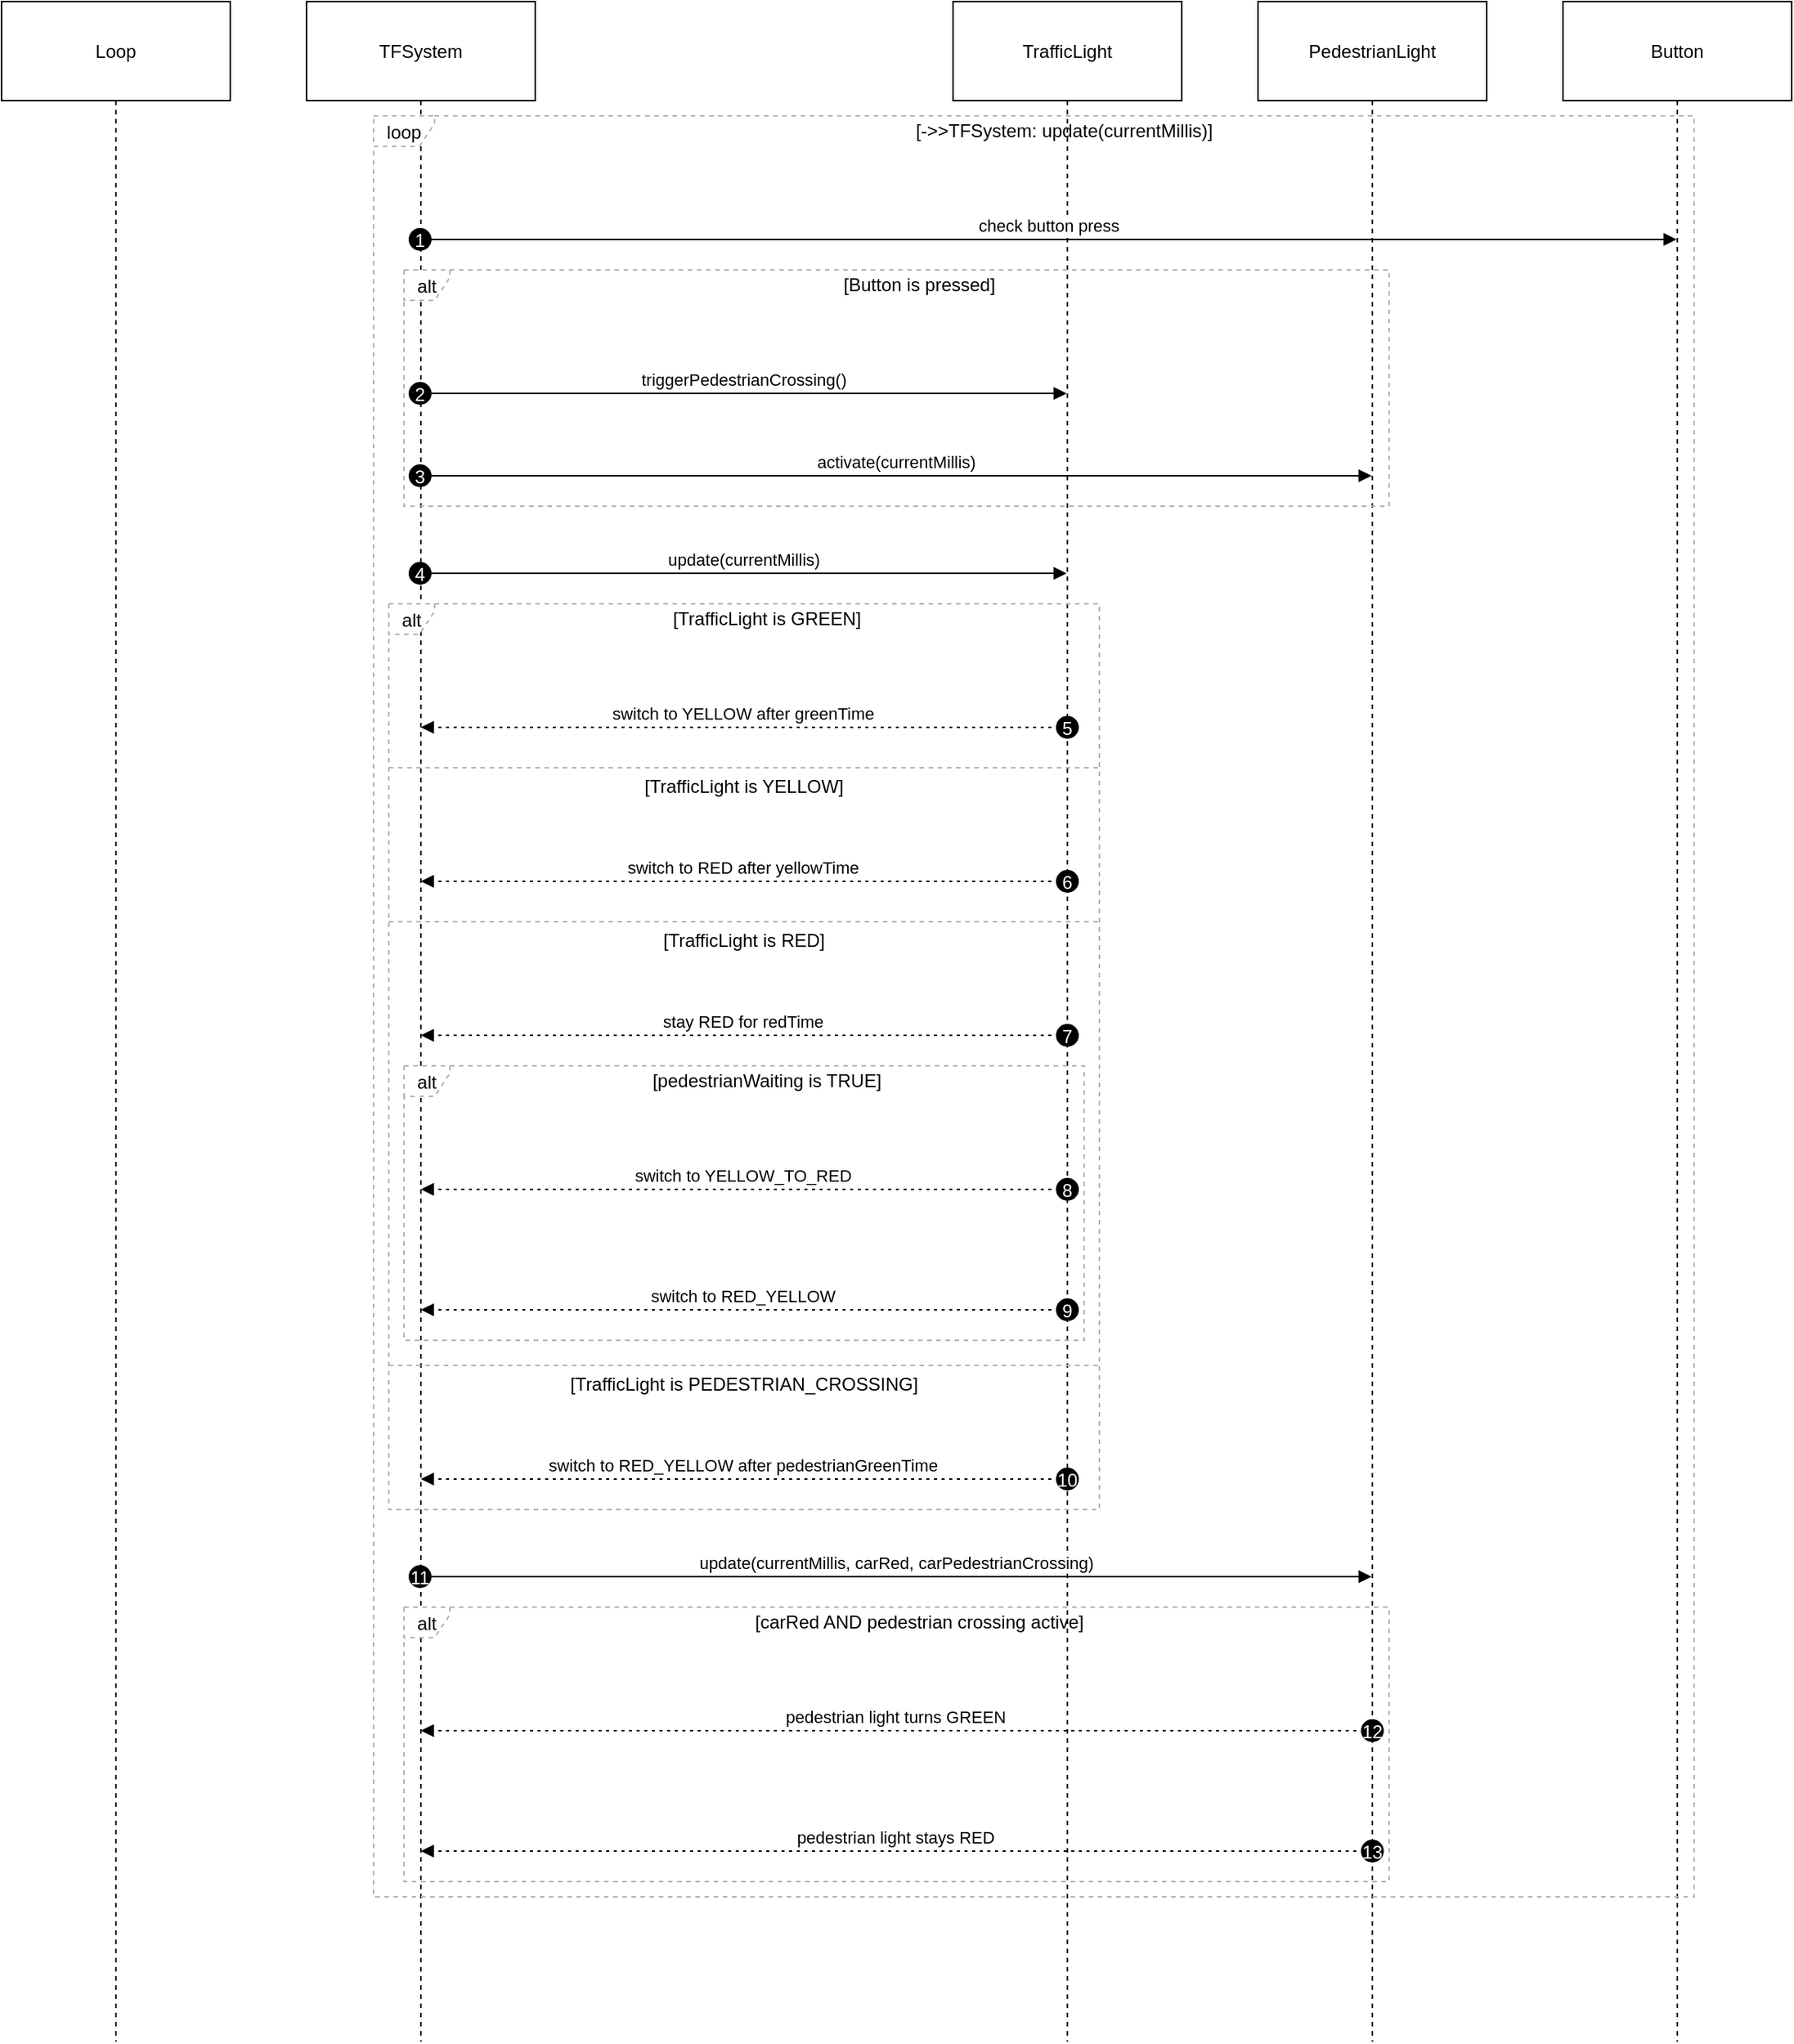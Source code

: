 <mxfile version="24.7.17">
  <diagram name="Page-1" id="tkJjVmH3Jp1mmXQV8iUa">
    <mxGraphModel dx="1050" dy="-639" grid="1" gridSize="10" guides="1" tooltips="1" connect="1" arrows="1" fold="1" page="1" pageScale="1" pageWidth="827" pageHeight="1169" math="0" shadow="0">
      <root>
        <mxCell id="0" />
        <mxCell id="1" parent="0" />
        <mxCell id="L33Ctzll-FO05ez3Icxb-17" value="Loop" style="shape=umlLifeline;perimeter=lifelinePerimeter;whiteSpace=wrap;container=1;dropTarget=0;collapsible=0;recursiveResize=0;outlineConnect=0;portConstraint=eastwest;newEdgeStyle={&quot;edgeStyle&quot;:&quot;elbowEdgeStyle&quot;,&quot;elbow&quot;:&quot;vertical&quot;,&quot;curved&quot;:0,&quot;rounded&quot;:0};size=65;" vertex="1" parent="1">
          <mxGeometry x="180" y="1350" width="150" height="1338" as="geometry" />
        </mxCell>
        <mxCell id="L33Ctzll-FO05ez3Icxb-18" value="TFSystem" style="shape=umlLifeline;perimeter=lifelinePerimeter;whiteSpace=wrap;container=1;dropTarget=0;collapsible=0;recursiveResize=0;outlineConnect=0;portConstraint=eastwest;newEdgeStyle={&quot;edgeStyle&quot;:&quot;elbowEdgeStyle&quot;,&quot;elbow&quot;:&quot;vertical&quot;,&quot;curved&quot;:0,&quot;rounded&quot;:0};size=65;" vertex="1" parent="1">
          <mxGeometry x="380" y="1350" width="150" height="1338" as="geometry" />
        </mxCell>
        <mxCell id="L33Ctzll-FO05ez3Icxb-19" value="TrafficLight" style="shape=umlLifeline;perimeter=lifelinePerimeter;whiteSpace=wrap;container=1;dropTarget=0;collapsible=0;recursiveResize=0;outlineConnect=0;portConstraint=eastwest;newEdgeStyle={&quot;edgeStyle&quot;:&quot;elbowEdgeStyle&quot;,&quot;elbow&quot;:&quot;vertical&quot;,&quot;curved&quot;:0,&quot;rounded&quot;:0};size=65;" vertex="1" parent="1">
          <mxGeometry x="804" y="1350" width="150" height="1338" as="geometry" />
        </mxCell>
        <mxCell id="L33Ctzll-FO05ez3Icxb-20" value="PedestrianLight" style="shape=umlLifeline;perimeter=lifelinePerimeter;whiteSpace=wrap;container=1;dropTarget=0;collapsible=0;recursiveResize=0;outlineConnect=0;portConstraint=eastwest;newEdgeStyle={&quot;edgeStyle&quot;:&quot;elbowEdgeStyle&quot;,&quot;elbow&quot;:&quot;vertical&quot;,&quot;curved&quot;:0,&quot;rounded&quot;:0};size=65;" vertex="1" parent="1">
          <mxGeometry x="1004" y="1350" width="150" height="1338" as="geometry" />
        </mxCell>
        <mxCell id="L33Ctzll-FO05ez3Icxb-21" value="Button" style="shape=umlLifeline;perimeter=lifelinePerimeter;whiteSpace=wrap;container=1;dropTarget=0;collapsible=0;recursiveResize=0;outlineConnect=0;portConstraint=eastwest;newEdgeStyle={&quot;edgeStyle&quot;:&quot;elbowEdgeStyle&quot;,&quot;elbow&quot;:&quot;vertical&quot;,&quot;curved&quot;:0,&quot;rounded&quot;:0};size=65;" vertex="1" parent="1">
          <mxGeometry x="1204" y="1350" width="150" height="1338" as="geometry" />
        </mxCell>
        <mxCell id="L33Ctzll-FO05ez3Icxb-22" value="alt" style="shape=umlFrame;dashed=1;pointerEvents=0;dropTarget=0;strokeColor=#B3B3B3;height=20;width=30" vertex="1" parent="1">
          <mxGeometry x="444" y="1526" width="646" height="155" as="geometry" />
        </mxCell>
        <mxCell id="L33Ctzll-FO05ez3Icxb-23" value="[Button is pressed]" style="text;strokeColor=none;fillColor=none;align=center;verticalAlign=middle;whiteSpace=wrap;" vertex="1" parent="L33Ctzll-FO05ez3Icxb-22">
          <mxGeometry x="30" width="616" height="20" as="geometry" />
        </mxCell>
        <mxCell id="L33Ctzll-FO05ez3Icxb-24" value="alt" style="shape=umlFrame;dashed=1;pointerEvents=0;dropTarget=0;strokeColor=#B3B3B3;height=20;width=30" vertex="1" parent="1">
          <mxGeometry x="444" y="2048" width="446" height="180" as="geometry" />
        </mxCell>
        <mxCell id="L33Ctzll-FO05ez3Icxb-25" value="[pedestrianWaiting is TRUE]" style="text;strokeColor=none;fillColor=none;align=center;verticalAlign=middle;whiteSpace=wrap;" vertex="1" parent="L33Ctzll-FO05ez3Icxb-24">
          <mxGeometry x="30" width="416" height="20" as="geometry" />
        </mxCell>
        <mxCell id="L33Ctzll-FO05ez3Icxb-26" value="" style="shape=line;dashed=1;whiteSpace=wrap;verticalAlign=top;labelPosition=center;verticalLabelPosition=middle;align=center;strokeColor=#B3B3B3;" vertex="1" parent="L33Ctzll-FO05ez3Icxb-24">
          <mxGeometry y="106" width="446" as="geometry" />
        </mxCell>
        <mxCell id="L33Ctzll-FO05ez3Icxb-27" value="alt" style="shape=umlFrame;dashed=1;pointerEvents=0;dropTarget=0;strokeColor=#B3B3B3;height=20;width=30" vertex="1" parent="1">
          <mxGeometry x="434" y="1745" width="466" height="594" as="geometry" />
        </mxCell>
        <mxCell id="L33Ctzll-FO05ez3Icxb-28" value="[TrafficLight is GREEN]" style="text;strokeColor=none;fillColor=none;align=center;verticalAlign=middle;whiteSpace=wrap;" vertex="1" parent="L33Ctzll-FO05ez3Icxb-27">
          <mxGeometry x="30" width="436" height="20" as="geometry" />
        </mxCell>
        <mxCell id="L33Ctzll-FO05ez3Icxb-29" value="[TrafficLight is YELLOW]" style="shape=line;dashed=1;whiteSpace=wrap;verticalAlign=top;labelPosition=center;verticalLabelPosition=middle;align=center;strokeColor=#B3B3B3;" vertex="1" parent="L33Ctzll-FO05ez3Icxb-27">
          <mxGeometry y="106" width="466" height="3" as="geometry" />
        </mxCell>
        <mxCell id="L33Ctzll-FO05ez3Icxb-30" value="[TrafficLight is RED]" style="shape=line;dashed=1;whiteSpace=wrap;verticalAlign=top;labelPosition=center;verticalLabelPosition=middle;align=center;strokeColor=#B3B3B3;" vertex="1" parent="L33Ctzll-FO05ez3Icxb-27">
          <mxGeometry y="207" width="466" height="3" as="geometry" />
        </mxCell>
        <mxCell id="L33Ctzll-FO05ez3Icxb-31" value="[TrafficLight is PEDESTRIAN_CROSSING]" style="shape=line;dashed=1;whiteSpace=wrap;verticalAlign=top;labelPosition=center;verticalLabelPosition=middle;align=center;strokeColor=#B3B3B3;" vertex="1" parent="L33Ctzll-FO05ez3Icxb-27">
          <mxGeometry y="498" width="466" height="3" as="geometry" />
        </mxCell>
        <mxCell id="L33Ctzll-FO05ez3Icxb-32" value="alt" style="shape=umlFrame;dashed=1;pointerEvents=0;dropTarget=0;strokeColor=#B3B3B3;height=20;width=30" vertex="1" parent="1">
          <mxGeometry x="444" y="2403" width="646" height="180" as="geometry" />
        </mxCell>
        <mxCell id="L33Ctzll-FO05ez3Icxb-33" value="[carRed AND pedestrian crossing active]" style="text;strokeColor=none;fillColor=none;align=center;verticalAlign=middle;whiteSpace=wrap;" vertex="1" parent="L33Ctzll-FO05ez3Icxb-32">
          <mxGeometry x="30" width="616" height="20" as="geometry" />
        </mxCell>
        <mxCell id="L33Ctzll-FO05ez3Icxb-34" value="" style="shape=line;dashed=1;whiteSpace=wrap;verticalAlign=top;labelPosition=center;verticalLabelPosition=middle;align=center;strokeColor=#B3B3B3;" vertex="1" parent="L33Ctzll-FO05ez3Icxb-32">
          <mxGeometry y="106" width="646" as="geometry" />
        </mxCell>
        <mxCell id="L33Ctzll-FO05ez3Icxb-35" value="loop" style="shape=umlFrame;dashed=1;pointerEvents=0;dropTarget=0;strokeColor=#B3B3B3;height=20;width=40" vertex="1" parent="1">
          <mxGeometry x="424" y="1425" width="866" height="1168" as="geometry" />
        </mxCell>
        <mxCell id="L33Ctzll-FO05ez3Icxb-36" value="[-&gt;&gt;TFSystem: update(currentMillis)]" style="text;strokeColor=none;fillColor=none;align=center;verticalAlign=middle;whiteSpace=wrap;" vertex="1" parent="L33Ctzll-FO05ez3Icxb-35">
          <mxGeometry x="40" width="826" height="20" as="geometry" />
        </mxCell>
        <mxCell id="L33Ctzll-FO05ez3Icxb-37" value="check button press" style="verticalAlign=bottom;edgeStyle=elbowEdgeStyle;elbow=vertical;curved=0;rounded=0;endArrow=block;" edge="1" parent="1" source="L33Ctzll-FO05ez3Icxb-18" target="L33Ctzll-FO05ez3Icxb-21">
          <mxGeometry relative="1" as="geometry">
            <Array as="points">
              <mxPoint x="876" y="1506" />
            </Array>
          </mxGeometry>
        </mxCell>
        <mxCell id="L33Ctzll-FO05ez3Icxb-38" value="1" style="ellipse;aspect=fixed;fillColor=#000000;align=center;fontColor=#FFFFFF;" vertex="1" parent="L33Ctzll-FO05ez3Icxb-37">
          <mxGeometry width="14" height="14" relative="1" as="geometry">
            <mxPoint x="-419.5" y="-7" as="offset" />
          </mxGeometry>
        </mxCell>
        <mxCell id="L33Ctzll-FO05ez3Icxb-39" value="triggerPedestrianCrossing()" style="verticalAlign=bottom;edgeStyle=elbowEdgeStyle;elbow=vertical;curved=0;rounded=0;endArrow=block;" edge="1" parent="1" source="L33Ctzll-FO05ez3Icxb-18" target="L33Ctzll-FO05ez3Icxb-19">
          <mxGeometry relative="1" as="geometry">
            <Array as="points">
              <mxPoint x="676" y="1607" />
            </Array>
          </mxGeometry>
        </mxCell>
        <mxCell id="L33Ctzll-FO05ez3Icxb-40" value="2" style="ellipse;aspect=fixed;fillColor=#000000;align=center;fontColor=#FFFFFF;" vertex="1" parent="L33Ctzll-FO05ez3Icxb-39">
          <mxGeometry width="14" height="14" relative="1" as="geometry">
            <mxPoint x="-219.5" y="-7" as="offset" />
          </mxGeometry>
        </mxCell>
        <mxCell id="L33Ctzll-FO05ez3Icxb-41" value="activate(currentMillis)" style="verticalAlign=bottom;edgeStyle=elbowEdgeStyle;elbow=vertical;curved=0;rounded=0;endArrow=block;" edge="1" parent="1" source="L33Ctzll-FO05ez3Icxb-18" target="L33Ctzll-FO05ez3Icxb-20">
          <mxGeometry relative="1" as="geometry">
            <Array as="points">
              <mxPoint x="776" y="1661" />
            </Array>
          </mxGeometry>
        </mxCell>
        <mxCell id="L33Ctzll-FO05ez3Icxb-42" value="3" style="ellipse;aspect=fixed;fillColor=#000000;align=center;fontColor=#FFFFFF;" vertex="1" parent="L33Ctzll-FO05ez3Icxb-41">
          <mxGeometry width="14" height="14" relative="1" as="geometry">
            <mxPoint x="-319.5" y="-7" as="offset" />
          </mxGeometry>
        </mxCell>
        <mxCell id="L33Ctzll-FO05ez3Icxb-43" value="update(currentMillis)" style="verticalAlign=bottom;edgeStyle=elbowEdgeStyle;elbow=vertical;curved=0;rounded=0;endArrow=block;" edge="1" parent="1" source="L33Ctzll-FO05ez3Icxb-18" target="L33Ctzll-FO05ez3Icxb-19">
          <mxGeometry relative="1" as="geometry">
            <Array as="points">
              <mxPoint x="676" y="1725" />
            </Array>
          </mxGeometry>
        </mxCell>
        <mxCell id="L33Ctzll-FO05ez3Icxb-44" value="4" style="ellipse;aspect=fixed;fillColor=#000000;align=center;fontColor=#FFFFFF;" vertex="1" parent="L33Ctzll-FO05ez3Icxb-43">
          <mxGeometry width="14" height="14" relative="1" as="geometry">
            <mxPoint x="-219.5" y="-7" as="offset" />
          </mxGeometry>
        </mxCell>
        <mxCell id="L33Ctzll-FO05ez3Icxb-45" value="switch to YELLOW after greenTime" style="verticalAlign=bottom;edgeStyle=elbowEdgeStyle;elbow=vertical;curved=0;rounded=0;dashed=1;dashPattern=2 3;endArrow=block;" edge="1" parent="1" source="L33Ctzll-FO05ez3Icxb-19" target="L33Ctzll-FO05ez3Icxb-18">
          <mxGeometry relative="1" as="geometry">
            <Array as="points">
              <mxPoint x="679" y="1826" />
            </Array>
          </mxGeometry>
        </mxCell>
        <mxCell id="L33Ctzll-FO05ez3Icxb-46" value="5" style="ellipse;aspect=fixed;fillColor=#000000;align=center;fontColor=#FFFFFF;" vertex="1" parent="L33Ctzll-FO05ez3Icxb-45">
          <mxGeometry width="14" height="14" relative="1" as="geometry">
            <mxPoint x="205.5" y="-7" as="offset" />
          </mxGeometry>
        </mxCell>
        <mxCell id="L33Ctzll-FO05ez3Icxb-47" value="switch to RED after yellowTime" style="verticalAlign=bottom;edgeStyle=elbowEdgeStyle;elbow=vertical;curved=0;rounded=0;dashed=1;dashPattern=2 3;endArrow=block;" edge="1" parent="1" source="L33Ctzll-FO05ez3Icxb-19" target="L33Ctzll-FO05ez3Icxb-18">
          <mxGeometry relative="1" as="geometry">
            <Array as="points">
              <mxPoint x="679" y="1927" />
            </Array>
          </mxGeometry>
        </mxCell>
        <mxCell id="L33Ctzll-FO05ez3Icxb-48" value="6" style="ellipse;aspect=fixed;fillColor=#000000;align=center;fontColor=#FFFFFF;" vertex="1" parent="L33Ctzll-FO05ez3Icxb-47">
          <mxGeometry width="14" height="14" relative="1" as="geometry">
            <mxPoint x="205.5" y="-7" as="offset" />
          </mxGeometry>
        </mxCell>
        <mxCell id="L33Ctzll-FO05ez3Icxb-49" value="stay RED for redTime" style="verticalAlign=bottom;edgeStyle=elbowEdgeStyle;elbow=vertical;curved=0;rounded=0;dashed=1;dashPattern=2 3;endArrow=block;" edge="1" parent="1" source="L33Ctzll-FO05ez3Icxb-19" target="L33Ctzll-FO05ez3Icxb-18">
          <mxGeometry relative="1" as="geometry">
            <Array as="points">
              <mxPoint x="679" y="2028" />
            </Array>
          </mxGeometry>
        </mxCell>
        <mxCell id="L33Ctzll-FO05ez3Icxb-50" value="7" style="ellipse;aspect=fixed;fillColor=#000000;align=center;fontColor=#FFFFFF;" vertex="1" parent="L33Ctzll-FO05ez3Icxb-49">
          <mxGeometry width="14" height="14" relative="1" as="geometry">
            <mxPoint x="205.5" y="-7" as="offset" />
          </mxGeometry>
        </mxCell>
        <mxCell id="L33Ctzll-FO05ez3Icxb-51" value="switch to YELLOW_TO_RED" style="verticalAlign=bottom;edgeStyle=elbowEdgeStyle;elbow=vertical;curved=0;rounded=0;dashed=1;dashPattern=2 3;endArrow=block;" edge="1" parent="1" source="L33Ctzll-FO05ez3Icxb-19" target="L33Ctzll-FO05ez3Icxb-18">
          <mxGeometry relative="1" as="geometry">
            <Array as="points">
              <mxPoint x="679" y="2129" />
            </Array>
          </mxGeometry>
        </mxCell>
        <mxCell id="L33Ctzll-FO05ez3Icxb-52" value="8" style="ellipse;aspect=fixed;fillColor=#000000;align=center;fontColor=#FFFFFF;" vertex="1" parent="L33Ctzll-FO05ez3Icxb-51">
          <mxGeometry width="14" height="14" relative="1" as="geometry">
            <mxPoint x="205.5" y="-7" as="offset" />
          </mxGeometry>
        </mxCell>
        <mxCell id="L33Ctzll-FO05ez3Icxb-53" value="switch to RED_YELLOW" style="verticalAlign=bottom;edgeStyle=elbowEdgeStyle;elbow=vertical;curved=0;rounded=0;dashed=1;dashPattern=2 3;endArrow=block;" edge="1" parent="1" source="L33Ctzll-FO05ez3Icxb-19" target="L33Ctzll-FO05ez3Icxb-18">
          <mxGeometry relative="1" as="geometry">
            <Array as="points">
              <mxPoint x="679" y="2208" />
            </Array>
          </mxGeometry>
        </mxCell>
        <mxCell id="L33Ctzll-FO05ez3Icxb-54" value="9" style="ellipse;aspect=fixed;fillColor=#000000;align=center;fontColor=#FFFFFF;" vertex="1" parent="L33Ctzll-FO05ez3Icxb-53">
          <mxGeometry width="14" height="14" relative="1" as="geometry">
            <mxPoint x="205.5" y="-7" as="offset" />
          </mxGeometry>
        </mxCell>
        <mxCell id="L33Ctzll-FO05ez3Icxb-55" value="switch to RED_YELLOW after pedestrianGreenTime" style="verticalAlign=bottom;edgeStyle=elbowEdgeStyle;elbow=vertical;curved=0;rounded=0;dashed=1;dashPattern=2 3;endArrow=block;" edge="1" parent="1" source="L33Ctzll-FO05ez3Icxb-19" target="L33Ctzll-FO05ez3Icxb-18">
          <mxGeometry relative="1" as="geometry">
            <Array as="points">
              <mxPoint x="679" y="2319" />
            </Array>
          </mxGeometry>
        </mxCell>
        <mxCell id="L33Ctzll-FO05ez3Icxb-56" value="10" style="ellipse;aspect=fixed;fillColor=#000000;align=center;fontColor=#FFFFFF;" vertex="1" parent="L33Ctzll-FO05ez3Icxb-55">
          <mxGeometry width="14" height="14" relative="1" as="geometry">
            <mxPoint x="205.5" y="-7" as="offset" />
          </mxGeometry>
        </mxCell>
        <mxCell id="L33Ctzll-FO05ez3Icxb-57" value="update(currentMillis, carRed, carPedestrianCrossing)" style="verticalAlign=bottom;edgeStyle=elbowEdgeStyle;elbow=vertical;curved=0;rounded=0;endArrow=block;" edge="1" parent="1" source="L33Ctzll-FO05ez3Icxb-18" target="L33Ctzll-FO05ez3Icxb-20">
          <mxGeometry relative="1" as="geometry">
            <Array as="points">
              <mxPoint x="776" y="2383" />
            </Array>
          </mxGeometry>
        </mxCell>
        <mxCell id="L33Ctzll-FO05ez3Icxb-58" value="11" style="ellipse;aspect=fixed;fillColor=#000000;align=center;fontColor=#FFFFFF;" vertex="1" parent="L33Ctzll-FO05ez3Icxb-57">
          <mxGeometry width="14" height="14" relative="1" as="geometry">
            <mxPoint x="-319.5" y="-7" as="offset" />
          </mxGeometry>
        </mxCell>
        <mxCell id="L33Ctzll-FO05ez3Icxb-59" value="pedestrian light turns GREEN" style="verticalAlign=bottom;edgeStyle=elbowEdgeStyle;elbow=vertical;curved=0;rounded=0;dashed=1;dashPattern=2 3;endArrow=block;" edge="1" parent="1" source="L33Ctzll-FO05ez3Icxb-20" target="L33Ctzll-FO05ez3Icxb-18">
          <mxGeometry relative="1" as="geometry">
            <Array as="points">
              <mxPoint x="779" y="2484" />
            </Array>
          </mxGeometry>
        </mxCell>
        <mxCell id="L33Ctzll-FO05ez3Icxb-60" value="12" style="ellipse;aspect=fixed;fillColor=#000000;align=center;fontColor=#FFFFFF;" vertex="1" parent="L33Ctzll-FO05ez3Icxb-59">
          <mxGeometry width="14" height="14" relative="1" as="geometry">
            <mxPoint x="305.5" y="-7" as="offset" />
          </mxGeometry>
        </mxCell>
        <mxCell id="L33Ctzll-FO05ez3Icxb-61" value="pedestrian light stays RED" style="verticalAlign=bottom;edgeStyle=elbowEdgeStyle;elbow=vertical;curved=0;rounded=0;dashed=1;dashPattern=2 3;endArrow=block;" edge="1" parent="1" source="L33Ctzll-FO05ez3Icxb-20" target="L33Ctzll-FO05ez3Icxb-18">
          <mxGeometry relative="1" as="geometry">
            <Array as="points">
              <mxPoint x="779" y="2563" />
            </Array>
          </mxGeometry>
        </mxCell>
        <mxCell id="L33Ctzll-FO05ez3Icxb-62" value="13" style="ellipse;aspect=fixed;fillColor=#000000;align=center;fontColor=#FFFFFF;" vertex="1" parent="L33Ctzll-FO05ez3Icxb-61">
          <mxGeometry width="14" height="14" relative="1" as="geometry">
            <mxPoint x="305.5" y="-7" as="offset" />
          </mxGeometry>
        </mxCell>
      </root>
    </mxGraphModel>
  </diagram>
</mxfile>
